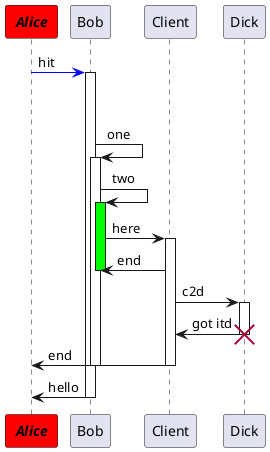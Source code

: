 @startuml
participant " //**Alice**// " as A #RED
participant Bob as B
participant Client as C
participant Dick as D
A -[#blue]> B : hit
||45||
activate B

B -> B: one
activate B
B -> B: two
activate B #0f0
B -> C : here

activate C


C->B:end
deactivate B

C -> D: c2d
activate D

D -> C: got itd
destroy D

C->A:end
deactivate C
deactivate B

B -> A: hello

deactivate B

@enduml